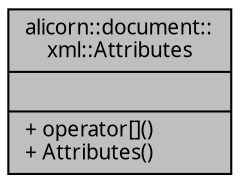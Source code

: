 digraph "alicorn::document::xml::Attributes"
{
 // INTERACTIVE_SVG=YES
  edge [fontname="Verdana",fontsize="10",labelfontname="Verdana",labelfontsize="10"];
  node [fontname="Verdana",fontsize="10",shape=record];
  Node1 [label="{alicorn::document::\lxml::Attributes\n||+ operator[]()\l+ Attributes()\l}",height=0.2,width=0.4,color="black", fillcolor="grey75", style="filled", fontcolor="black"];
}
